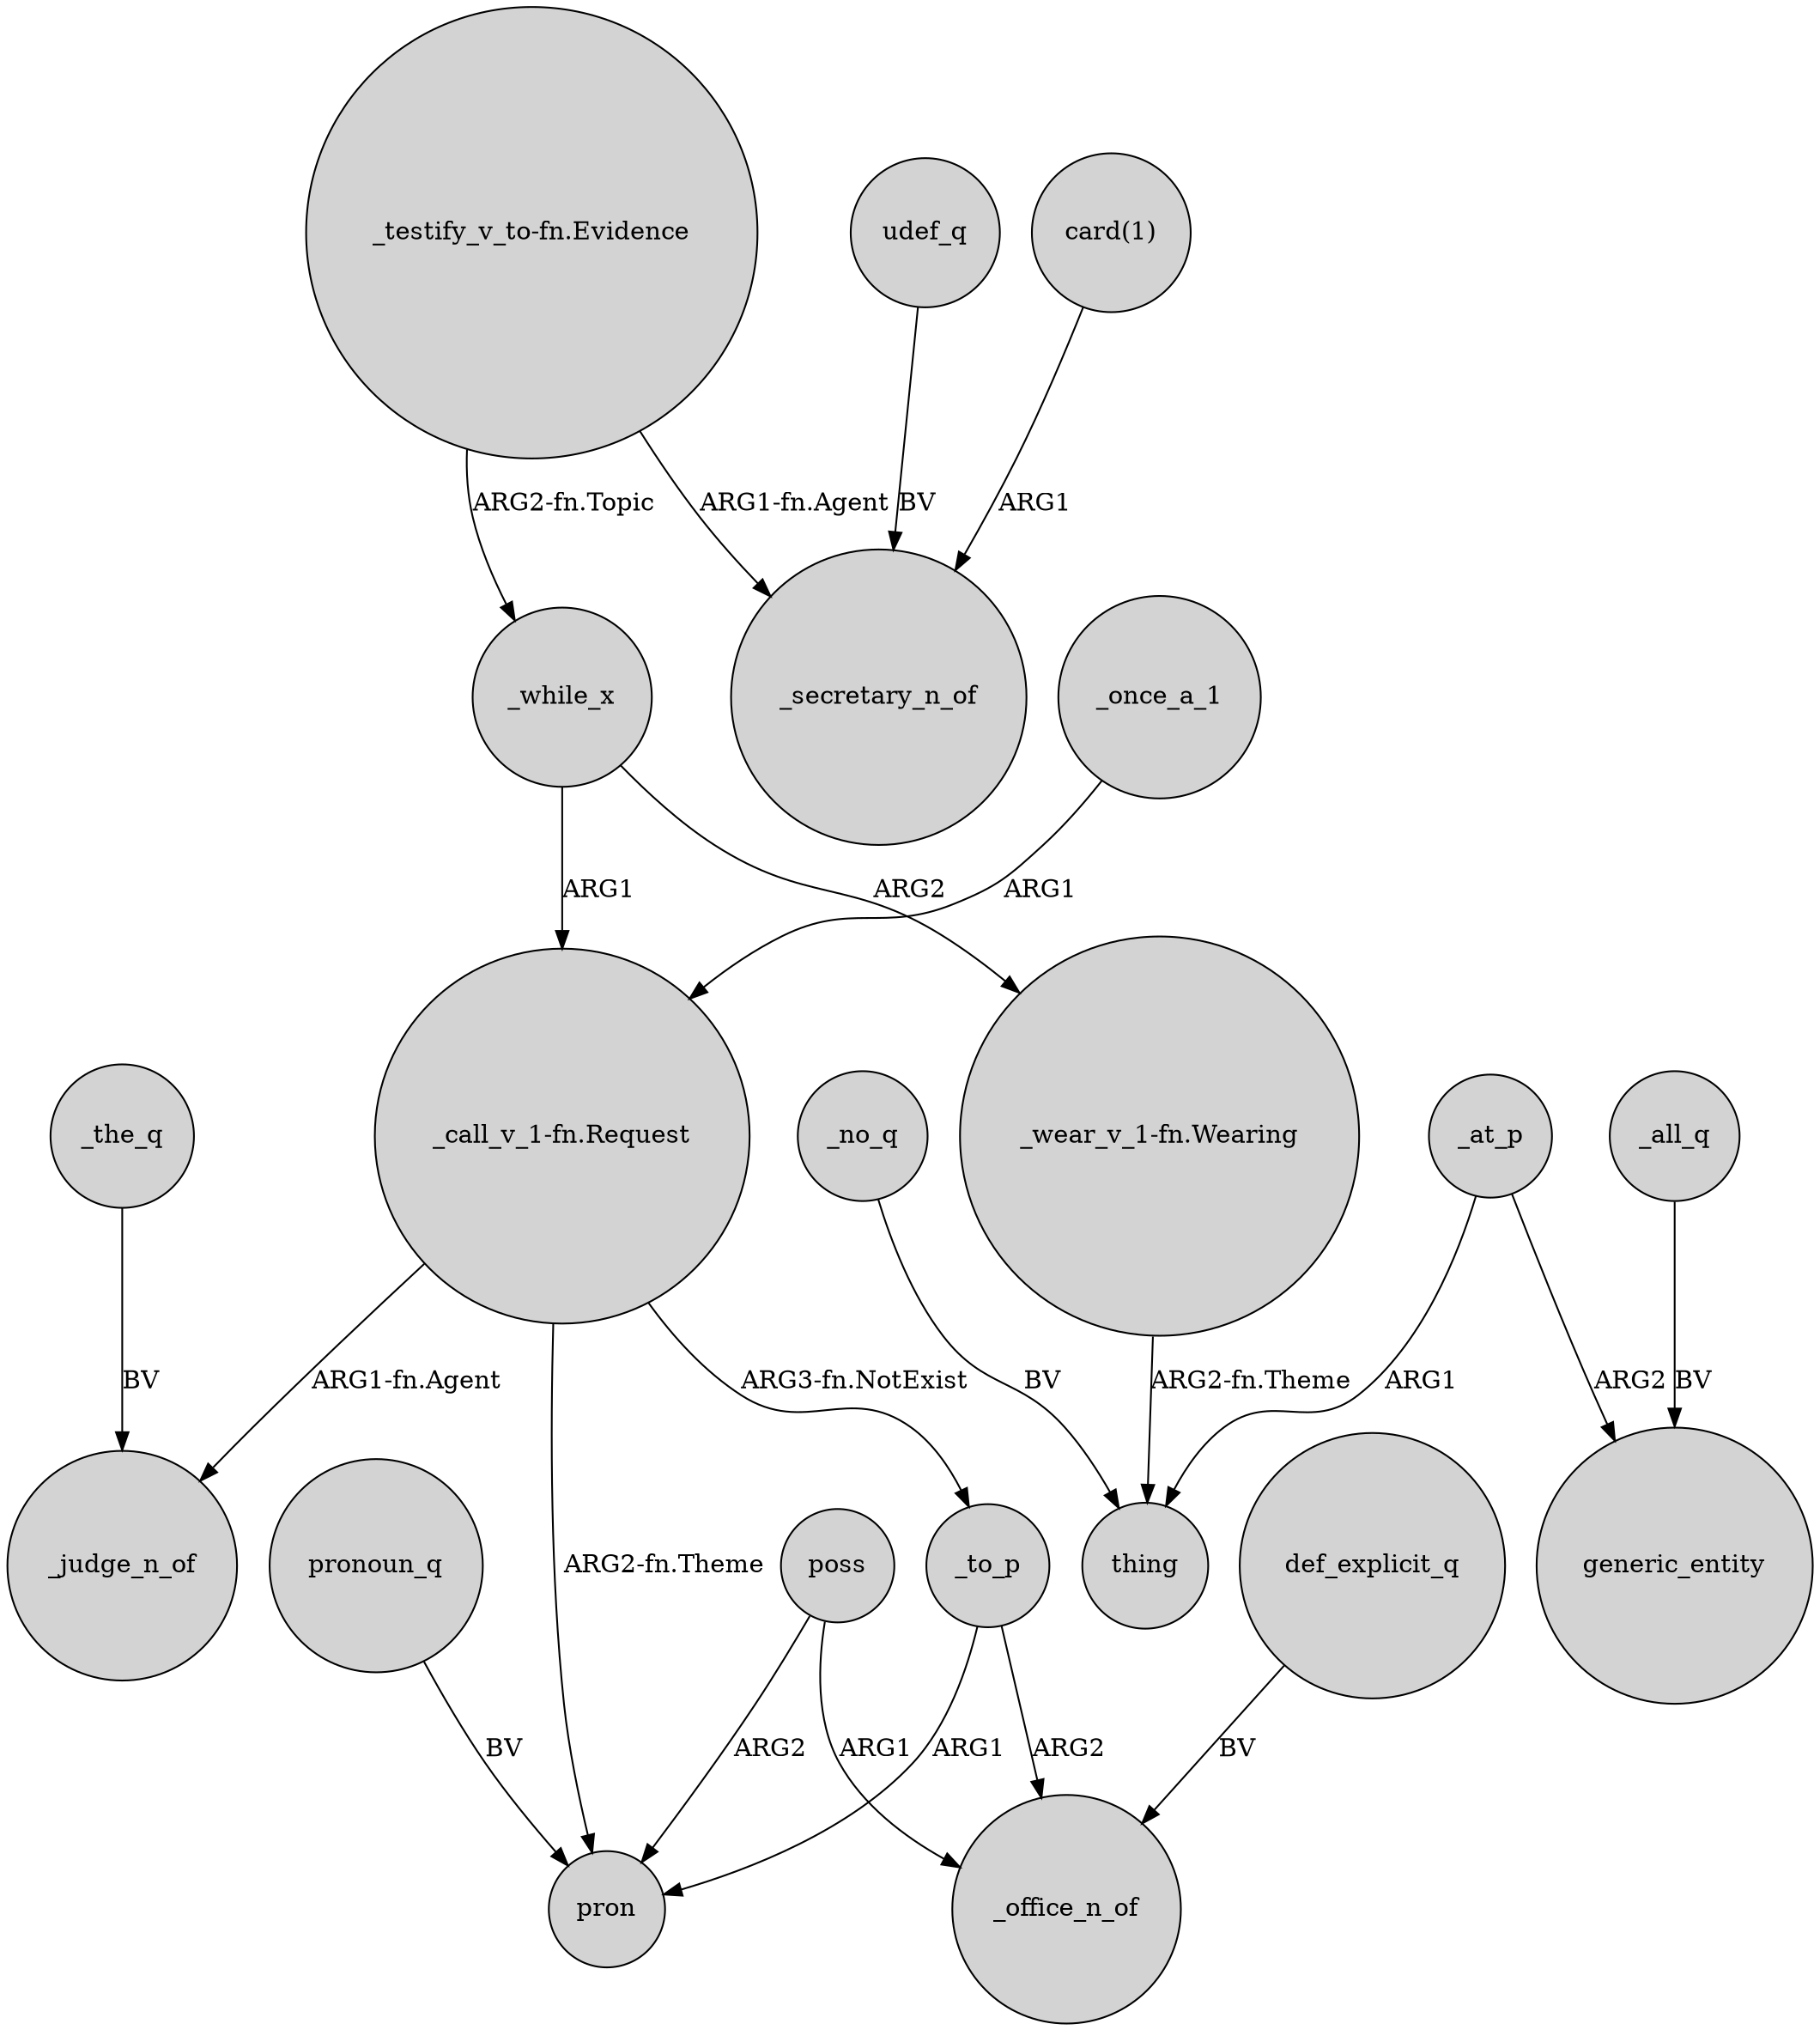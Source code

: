 digraph {
	node [shape=circle style=filled]
	udef_q -> _secretary_n_of [label=BV]
	"_call_v_1-fn.Request" -> _judge_n_of [label="ARG1-fn.Agent"]
	poss -> pron [label=ARG2]
	"_testify_v_to-fn.Evidence" -> _while_x [label="ARG2-fn.Topic"]
	_while_x -> "_call_v_1-fn.Request" [label=ARG1]
	_to_p -> pron [label=ARG1]
	_at_p -> generic_entity [label=ARG2]
	"_testify_v_to-fn.Evidence" -> _secretary_n_of [label="ARG1-fn.Agent"]
	def_explicit_q -> _office_n_of [label=BV]
	"_call_v_1-fn.Request" -> pron [label="ARG2-fn.Theme"]
	_while_x -> "_wear_v_1-fn.Wearing" [label=ARG2]
	"_call_v_1-fn.Request" -> _to_p [label="ARG3-fn.NotExist"]
	"card(1)" -> _secretary_n_of [label=ARG1]
	"_wear_v_1-fn.Wearing" -> thing [label="ARG2-fn.Theme"]
	_all_q -> generic_entity [label=BV]
	pronoun_q -> pron [label=BV]
	_to_p -> _office_n_of [label=ARG2]
	_no_q -> thing [label=BV]
	poss -> _office_n_of [label=ARG1]
	_at_p -> thing [label=ARG1]
	_once_a_1 -> "_call_v_1-fn.Request" [label=ARG1]
	_the_q -> _judge_n_of [label=BV]
}
